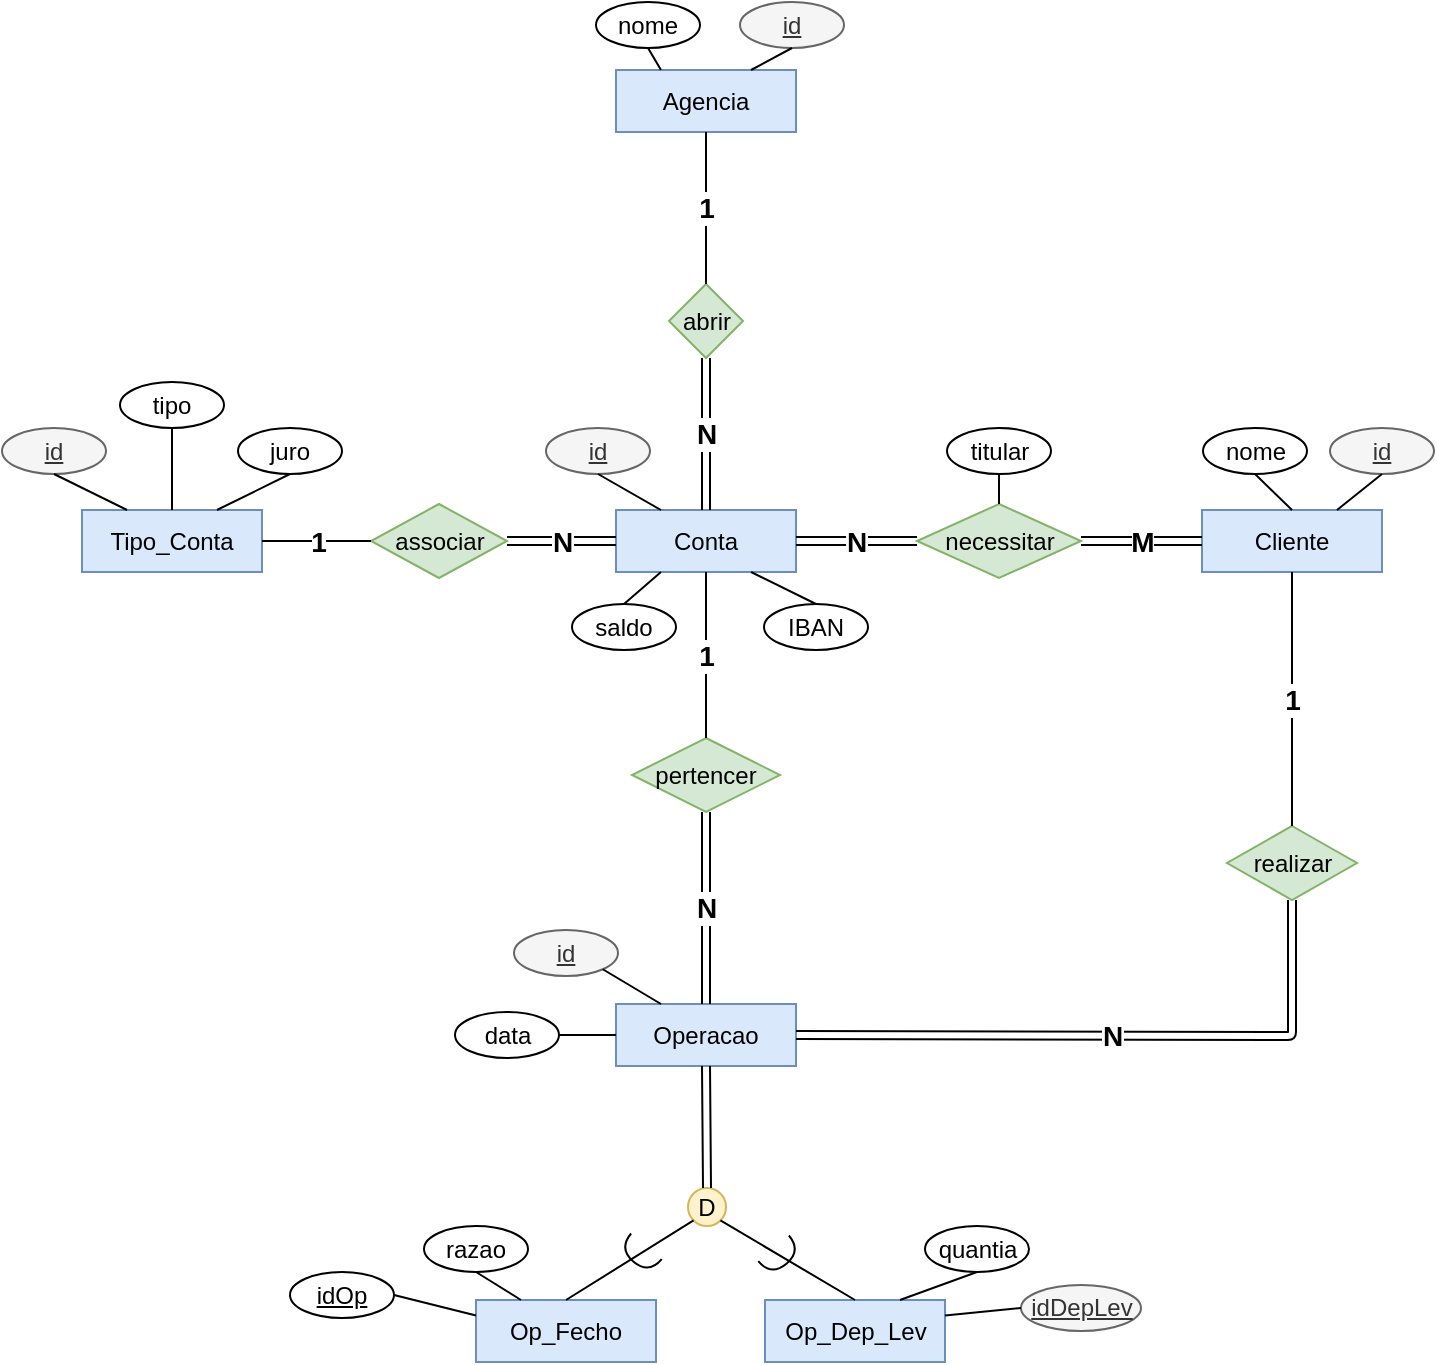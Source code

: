 <mxfile version="12.1.7" type="device" pages="1"><diagram id="0vSvLFqlq2pvHW5u6XWI" name="Page-1"><mxGraphModel dx="1408" dy="808" grid="0" gridSize="10" guides="1" tooltips="1" connect="1" arrows="1" fold="1" page="1" pageScale="1" pageWidth="827" pageHeight="1169" math="0" shadow="0"><root><mxCell id="0"/><mxCell id="1" parent="0"/><mxCell id="6viaN8TO83tbWUN8cLVx-1" value="Agencia" style="rounded=0;whiteSpace=wrap;html=1;fillColor=#dae8fc;strokeColor=#6c8ebf;" parent="1" vertex="1"><mxGeometry x="333" y="84" width="90" height="31" as="geometry"/></mxCell><mxCell id="6viaN8TO83tbWUN8cLVx-2" value="Tipo_Conta" style="rounded=0;whiteSpace=wrap;html=1;fillColor=#dae8fc;strokeColor=#6c8ebf;" parent="1" vertex="1"><mxGeometry x="66" y="304" width="90" height="31" as="geometry"/></mxCell><mxCell id="6viaN8TO83tbWUN8cLVx-3" value="Conta" style="rounded=0;whiteSpace=wrap;html=1;fillColor=#dae8fc;strokeColor=#6c8ebf;" parent="1" vertex="1"><mxGeometry x="333" y="304" width="90" height="31" as="geometry"/></mxCell><mxCell id="6viaN8TO83tbWUN8cLVx-4" value="Cliente" style="rounded=0;whiteSpace=wrap;html=1;fillColor=#dae8fc;strokeColor=#6c8ebf;" parent="1" vertex="1"><mxGeometry x="626" y="304" width="90" height="31" as="geometry"/></mxCell><mxCell id="6viaN8TO83tbWUN8cLVx-5" value="Operacao" style="rounded=0;whiteSpace=wrap;html=1;fillColor=#dae8fc;strokeColor=#6c8ebf;" parent="1" vertex="1"><mxGeometry x="333" y="551" width="90" height="31" as="geometry"/></mxCell><mxCell id="6viaN8TO83tbWUN8cLVx-6" value="Op_Fecho" style="rounded=0;whiteSpace=wrap;html=1;fillColor=#dae8fc;strokeColor=#6c8ebf;" parent="1" vertex="1"><mxGeometry x="263" y="699" width="90" height="31" as="geometry"/></mxCell><mxCell id="6viaN8TO83tbWUN8cLVx-7" value="Op_Dep_Lev" style="rounded=0;whiteSpace=wrap;html=1;fillColor=#dae8fc;strokeColor=#6c8ebf;" parent="1" vertex="1"><mxGeometry x="407.5" y="699" width="90" height="31" as="geometry"/></mxCell><mxCell id="6viaN8TO83tbWUN8cLVx-8" value="associar" style="rhombus;whiteSpace=wrap;html=1;fillColor=#d5e8d4;strokeColor=#82b366;" parent="1" vertex="1"><mxGeometry x="210.5" y="301" width="68" height="37" as="geometry"/></mxCell><mxCell id="6viaN8TO83tbWUN8cLVx-9" value="necessitar" style="rhombus;whiteSpace=wrap;html=1;fillColor=#d5e8d4;strokeColor=#82b366;" parent="1" vertex="1"><mxGeometry x="483.5" y="301" width="82" height="37" as="geometry"/></mxCell><mxCell id="6viaN8TO83tbWUN8cLVx-10" value="abrir" style="rhombus;whiteSpace=wrap;html=1;fillColor=#d5e8d4;strokeColor=#82b366;" parent="1" vertex="1"><mxGeometry x="359.5" y="191" width="37" height="37" as="geometry"/></mxCell><mxCell id="6viaN8TO83tbWUN8cLVx-11" value="pertencer" style="rhombus;whiteSpace=wrap;html=1;fillColor=#d5e8d4;strokeColor=#82b366;" parent="1" vertex="1"><mxGeometry x="341" y="418" width="74" height="37" as="geometry"/></mxCell><mxCell id="6viaN8TO83tbWUN8cLVx-12" value="realizar" style="rhombus;whiteSpace=wrap;html=1;fillColor=#d5e8d4;strokeColor=#82b366;" parent="1" vertex="1"><mxGeometry x="638.5" y="462" width="65" height="37" as="geometry"/></mxCell><mxCell id="6viaN8TO83tbWUN8cLVx-13" value="N" style="shape=link;html=1;entryX=0.5;entryY=1;entryDx=0;entryDy=0;exitX=0.5;exitY=0;exitDx=0;exitDy=0;fontStyle=1;fontSize=14;" parent="1" source="6viaN8TO83tbWUN8cLVx-3" target="6viaN8TO83tbWUN8cLVx-10" edge="1"><mxGeometry width="50" height="50" relative="1" as="geometry"><mxPoint x="66" y="734" as="sourcePoint"/><mxPoint x="116" y="684" as="targetPoint"/></mxGeometry></mxCell><mxCell id="6viaN8TO83tbWUN8cLVx-14" value="N" style="shape=link;html=1;entryX=1;entryY=0.5;entryDx=0;entryDy=0;exitX=0;exitY=0.5;exitDx=0;exitDy=0;fontStyle=1;fontSize=14;" parent="1" source="6viaN8TO83tbWUN8cLVx-9" target="6viaN8TO83tbWUN8cLVx-3" edge="1"><mxGeometry width="50" height="50" relative="1" as="geometry"><mxPoint x="388" y="314" as="sourcePoint"/><mxPoint x="388" y="238" as="targetPoint"/></mxGeometry></mxCell><mxCell id="6viaN8TO83tbWUN8cLVx-15" value="M" style="shape=link;html=1;entryX=1;entryY=0.5;entryDx=0;entryDy=0;exitX=0;exitY=0.5;exitDx=0;exitDy=0;fontStyle=1;fontSize=14;" parent="1" source="6viaN8TO83tbWUN8cLVx-4" target="6viaN8TO83tbWUN8cLVx-9" edge="1"><mxGeometry width="50" height="50" relative="1" as="geometry"><mxPoint x="516" y="329.5" as="sourcePoint"/><mxPoint x="433" y="329.5" as="targetPoint"/></mxGeometry></mxCell><mxCell id="6viaN8TO83tbWUN8cLVx-16" value="N" style="shape=link;html=1;exitX=0.5;exitY=1;exitDx=0;exitDy=0;entryX=1;entryY=0.5;entryDx=0;entryDy=0;fontStyle=1;fontSize=14;" parent="1" source="6viaN8TO83tbWUN8cLVx-12" target="6viaN8TO83tbWUN8cLVx-5" edge="1"><mxGeometry width="50" height="50" relative="1" as="geometry"><mxPoint x="823" y="443" as="sourcePoint"/><mxPoint x="760" y="547" as="targetPoint"/><Array as="points"><mxPoint x="671" y="567"/></Array></mxGeometry></mxCell><mxCell id="6viaN8TO83tbWUN8cLVx-17" value="N" style="shape=link;html=1;entryX=0;entryY=0.5;entryDx=0;entryDy=0;exitX=1;exitY=0.5;exitDx=0;exitDy=0;fontStyle=1;fontSize=14;" parent="1" source="6viaN8TO83tbWUN8cLVx-8" target="6viaN8TO83tbWUN8cLVx-3" edge="1"><mxGeometry width="50" height="50" relative="1" as="geometry"><mxPoint x="536" y="349.5" as="sourcePoint"/><mxPoint x="453" y="349.5" as="targetPoint"/></mxGeometry></mxCell><mxCell id="6viaN8TO83tbWUN8cLVx-18" value="N" style="shape=link;html=1;entryX=0.5;entryY=0;entryDx=0;entryDy=0;exitX=0.5;exitY=1;exitDx=0;exitDy=0;fontStyle=1;fontSize=14;" parent="1" source="6viaN8TO83tbWUN8cLVx-11" target="6viaN8TO83tbWUN8cLVx-5" edge="1"><mxGeometry width="50" height="50" relative="1" as="geometry"><mxPoint x="369" y="466" as="sourcePoint"/><mxPoint x="463" y="359.5" as="targetPoint"/></mxGeometry></mxCell><mxCell id="6viaN8TO83tbWUN8cLVx-19" value="1" style="endArrow=none;html=1;entryX=0.5;entryY=1;entryDx=0;entryDy=0;exitX=0.5;exitY=0;exitDx=0;exitDy=0;fontStyle=1;fontSize=14;" parent="1" source="6viaN8TO83tbWUN8cLVx-10" target="6viaN8TO83tbWUN8cLVx-1" edge="1"><mxGeometry width="50" height="50" relative="1" as="geometry"><mxPoint x="66" y="734" as="sourcePoint"/><mxPoint x="116" y="684" as="targetPoint"/></mxGeometry></mxCell><mxCell id="6viaN8TO83tbWUN8cLVx-21" value="1" style="endArrow=none;html=1;entryX=0.5;entryY=0;entryDx=0;entryDy=0;fontStyle=1;fontSize=14;" parent="1" source="6viaN8TO83tbWUN8cLVx-3" target="6viaN8TO83tbWUN8cLVx-11" edge="1"><mxGeometry width="50" height="50" relative="1" as="geometry"><mxPoint x="378" y="339" as="sourcePoint"/><mxPoint x="378" y="263" as="targetPoint"/></mxGeometry></mxCell><mxCell id="6viaN8TO83tbWUN8cLVx-22" value="1" style="endArrow=none;html=1;entryX=0;entryY=0.5;entryDx=0;entryDy=0;exitX=1;exitY=0.5;exitDx=0;exitDy=0;fontStyle=1;fontSize=14;" parent="1" source="6viaN8TO83tbWUN8cLVx-2" target="6viaN8TO83tbWUN8cLVx-8" edge="1"><mxGeometry width="50" height="50" relative="1" as="geometry"><mxPoint x="388" y="349" as="sourcePoint"/><mxPoint x="388" y="273" as="targetPoint"/></mxGeometry></mxCell><mxCell id="6viaN8TO83tbWUN8cLVx-23" value="1" style="endArrow=none;html=1;entryX=0.5;entryY=0;entryDx=0;entryDy=0;exitX=0.5;exitY=1;exitDx=0;exitDy=0;fontStyle=1;fontSize=14;" parent="1" source="6viaN8TO83tbWUN8cLVx-4" target="6viaN8TO83tbWUN8cLVx-12" edge="1"><mxGeometry width="50" height="50" relative="1" as="geometry"><mxPoint x="665" y="543" as="sourcePoint"/><mxPoint x="398" y="283" as="targetPoint"/></mxGeometry></mxCell><mxCell id="6viaN8TO83tbWUN8cLVx-48" value="D" style="ellipse;whiteSpace=wrap;html=1;aspect=fixed;fillColor=#fff2cc;strokeColor=#d6b656;verticalAlign=middle;horizontal=1;" parent="1" vertex="1"><mxGeometry x="369" y="643" width="19" height="19" as="geometry"/></mxCell><mxCell id="6viaN8TO83tbWUN8cLVx-52" value="" style="shape=link;html=1;entryX=0.5;entryY=0;entryDx=0;entryDy=0;exitX=0.5;exitY=1;exitDx=0;exitDy=0;" parent="1" source="6viaN8TO83tbWUN8cLVx-5" target="6viaN8TO83tbWUN8cLVx-48" edge="1"><mxGeometry width="50" height="50" relative="1" as="geometry"><mxPoint x="66" y="801" as="sourcePoint"/><mxPoint x="116" y="751" as="targetPoint"/></mxGeometry></mxCell><mxCell id="6viaN8TO83tbWUN8cLVx-55" value="" style="endArrow=none;html=1;entryX=0.5;entryY=0;entryDx=0;entryDy=0;exitX=0;exitY=1;exitDx=0;exitDy=0;" parent="1" source="6viaN8TO83tbWUN8cLVx-48" target="6viaN8TO83tbWUN8cLVx-6" edge="1"><mxGeometry width="50" height="50" relative="1" as="geometry"><mxPoint x="388" y="345" as="sourcePoint"/><mxPoint x="388" y="434.5" as="targetPoint"/></mxGeometry></mxCell><mxCell id="6viaN8TO83tbWUN8cLVx-56" value="" style="endArrow=none;html=1;exitX=0.5;exitY=0;exitDx=0;exitDy=0;entryX=1;entryY=1;entryDx=0;entryDy=0;" parent="1" source="6viaN8TO83tbWUN8cLVx-7" target="6viaN8TO83tbWUN8cLVx-48" edge="1"><mxGeometry width="50" height="50" relative="1" as="geometry"><mxPoint x="432" y="670" as="sourcePoint"/><mxPoint x="398" y="645" as="targetPoint"/></mxGeometry></mxCell><mxCell id="6viaN8TO83tbWUN8cLVx-57" value="" style="shape=requiredInterface;html=1;verticalLabelPosition=bottom;rotation=130;" parent="1" vertex="1"><mxGeometry x="340" y="666" width="10" height="20" as="geometry"/></mxCell><mxCell id="6viaN8TO83tbWUN8cLVx-60" value="" style="shape=requiredInterface;html=1;verticalLabelPosition=bottom;rotation=50;" parent="1" vertex="1"><mxGeometry x="410" y="667" width="10" height="20" as="geometry"/></mxCell><mxCell id="XfR6-ECRrQJ_9zJfE0Yb-1" value="nome" style="ellipse;whiteSpace=wrap;html=1;" vertex="1" parent="1"><mxGeometry x="323" y="50" width="52" height="23" as="geometry"/></mxCell><mxCell id="XfR6-ECRrQJ_9zJfE0Yb-3" value="juro" style="ellipse;whiteSpace=wrap;html=1;" vertex="1" parent="1"><mxGeometry x="144" y="263" width="52" height="23" as="geometry"/></mxCell><mxCell id="XfR6-ECRrQJ_9zJfE0Yb-4" value="tipo" style="ellipse;whiteSpace=wrap;html=1;" vertex="1" parent="1"><mxGeometry x="85" y="240" width="52" height="23" as="geometry"/></mxCell><mxCell id="XfR6-ECRrQJ_9zJfE0Yb-5" value="id" style="ellipse;whiteSpace=wrap;html=1;part=0;verticalAlign=middle;fontStyle=4;fillColor=#f5f5f5;strokeColor=#666666;fontColor=#333333;" vertex="1" parent="1"><mxGeometry x="395" y="50" width="52" height="23" as="geometry"/></mxCell><mxCell id="XfR6-ECRrQJ_9zJfE0Yb-6" value="id" style="ellipse;whiteSpace=wrap;html=1;part=0;verticalAlign=middle;fontStyle=4;fillColor=#f5f5f5;strokeColor=#666666;fontColor=#333333;" vertex="1" parent="1"><mxGeometry x="26" y="263" width="52" height="23" as="geometry"/></mxCell><mxCell id="XfR6-ECRrQJ_9zJfE0Yb-7" value="id" style="ellipse;whiteSpace=wrap;html=1;part=0;verticalAlign=middle;fontStyle=4;fillColor=#f5f5f5;strokeColor=#666666;fontColor=#333333;" vertex="1" parent="1"><mxGeometry x="298" y="263" width="52" height="23" as="geometry"/></mxCell><mxCell id="XfR6-ECRrQJ_9zJfE0Yb-8" value="titular" style="ellipse;whiteSpace=wrap;html=1;" vertex="1" parent="1"><mxGeometry x="498.5" y="263" width="52" height="23" as="geometry"/></mxCell><mxCell id="XfR6-ECRrQJ_9zJfE0Yb-9" value="IBAN" style="ellipse;whiteSpace=wrap;html=1;" vertex="1" parent="1"><mxGeometry x="407" y="351" width="52" height="23" as="geometry"/></mxCell><mxCell id="XfR6-ECRrQJ_9zJfE0Yb-10" value="saldo" style="ellipse;whiteSpace=wrap;html=1;" vertex="1" parent="1"><mxGeometry x="311" y="351" width="52" height="23" as="geometry"/></mxCell><mxCell id="XfR6-ECRrQJ_9zJfE0Yb-13" value="" style="endArrow=none;html=1;entryX=0.5;entryY=1;entryDx=0;entryDy=0;exitX=0.25;exitY=0;exitDx=0;exitDy=0;" edge="1" parent="1" source="6viaN8TO83tbWUN8cLVx-2" target="XfR6-ECRrQJ_9zJfE0Yb-6"><mxGeometry width="50" height="50" relative="1" as="geometry"><mxPoint x="101" y="661" as="sourcePoint"/><mxPoint x="76" y="751" as="targetPoint"/></mxGeometry></mxCell><mxCell id="XfR6-ECRrQJ_9zJfE0Yb-14" value="" style="endArrow=none;html=1;entryX=0.5;entryY=1;entryDx=0;entryDy=0;exitX=0.5;exitY=0;exitDx=0;exitDy=0;" edge="1" parent="1" source="6viaN8TO83tbWUN8cLVx-2" target="XfR6-ECRrQJ_9zJfE0Yb-4"><mxGeometry width="50" height="50" relative="1" as="geometry"><mxPoint x="98.5" y="314" as="sourcePoint"/><mxPoint x="62" y="296" as="targetPoint"/></mxGeometry></mxCell><mxCell id="XfR6-ECRrQJ_9zJfE0Yb-15" value="" style="endArrow=none;html=1;entryX=0.5;entryY=1;entryDx=0;entryDy=0;exitX=0.75;exitY=0;exitDx=0;exitDy=0;" edge="1" parent="1" source="6viaN8TO83tbWUN8cLVx-2" target="XfR6-ECRrQJ_9zJfE0Yb-3"><mxGeometry width="50" height="50" relative="1" as="geometry"><mxPoint x="134" y="296" as="sourcePoint"/><mxPoint x="121" y="273" as="targetPoint"/></mxGeometry></mxCell><mxCell id="XfR6-ECRrQJ_9zJfE0Yb-16" value="" style="endArrow=none;html=1;entryX=0.5;entryY=1;entryDx=0;entryDy=0;exitX=0.25;exitY=0;exitDx=0;exitDy=0;" edge="1" parent="1" source="6viaN8TO83tbWUN8cLVx-1" target="XfR6-ECRrQJ_9zJfE0Yb-1"><mxGeometry width="50" height="50" relative="1" as="geometry"><mxPoint x="131" y="324" as="sourcePoint"/><mxPoint x="131" y="283" as="targetPoint"/></mxGeometry></mxCell><mxCell id="XfR6-ECRrQJ_9zJfE0Yb-17" value="" style="endArrow=none;html=1;entryX=0.5;entryY=1;entryDx=0;entryDy=0;exitX=0.75;exitY=0;exitDx=0;exitDy=0;" edge="1" parent="1" source="6viaN8TO83tbWUN8cLVx-1" target="XfR6-ECRrQJ_9zJfE0Yb-5"><mxGeometry width="50" height="50" relative="1" as="geometry"><mxPoint x="141" y="334" as="sourcePoint"/><mxPoint x="141" y="293" as="targetPoint"/></mxGeometry></mxCell><mxCell id="XfR6-ECRrQJ_9zJfE0Yb-18" value="" style="endArrow=none;html=1;entryX=0.5;entryY=1;entryDx=0;entryDy=0;exitX=0.5;exitY=0;exitDx=0;exitDy=0;" edge="1" parent="1" source="6viaN8TO83tbWUN8cLVx-9" target="XfR6-ECRrQJ_9zJfE0Yb-8"><mxGeometry width="50" height="50" relative="1" as="geometry"><mxPoint x="151" y="344" as="sourcePoint"/><mxPoint x="151" y="303" as="targetPoint"/></mxGeometry></mxCell><mxCell id="XfR6-ECRrQJ_9zJfE0Yb-19" value="" style="endArrow=none;html=1;entryX=0.5;entryY=1;entryDx=0;entryDy=0;exitX=0.25;exitY=0;exitDx=0;exitDy=0;" edge="1" parent="1" source="6viaN8TO83tbWUN8cLVx-3" target="XfR6-ECRrQJ_9zJfE0Yb-7"><mxGeometry width="50" height="50" relative="1" as="geometry"><mxPoint x="161" y="354" as="sourcePoint"/><mxPoint x="161" y="313" as="targetPoint"/></mxGeometry></mxCell><mxCell id="XfR6-ECRrQJ_9zJfE0Yb-20" value="" style="endArrow=none;html=1;entryX=0.25;entryY=1;entryDx=0;entryDy=0;exitX=0.5;exitY=0;exitDx=0;exitDy=0;" edge="1" parent="1" source="XfR6-ECRrQJ_9zJfE0Yb-10" target="6viaN8TO83tbWUN8cLVx-3"><mxGeometry width="50" height="50" relative="1" as="geometry"><mxPoint x="335" y="363" as="sourcePoint"/><mxPoint x="171" y="323" as="targetPoint"/></mxGeometry></mxCell><mxCell id="XfR6-ECRrQJ_9zJfE0Yb-21" value="" style="endArrow=none;html=1;entryX=0.5;entryY=0;entryDx=0;entryDy=0;exitX=0.75;exitY=1;exitDx=0;exitDy=0;" edge="1" parent="1" source="6viaN8TO83tbWUN8cLVx-3" target="XfR6-ECRrQJ_9zJfE0Yb-9"><mxGeometry width="50" height="50" relative="1" as="geometry"><mxPoint x="407" y="342" as="sourcePoint"/><mxPoint x="181" y="333" as="targetPoint"/></mxGeometry></mxCell><mxCell id="XfR6-ECRrQJ_9zJfE0Yb-23" value="nome" style="ellipse;whiteSpace=wrap;html=1;" vertex="1" parent="1"><mxGeometry x="626.5" y="263" width="52" height="23" as="geometry"/></mxCell><mxCell id="XfR6-ECRrQJ_9zJfE0Yb-24" value="id" style="ellipse;whiteSpace=wrap;html=1;part=0;verticalAlign=middle;fontStyle=4;fillColor=#f5f5f5;strokeColor=#666666;fontColor=#333333;" vertex="1" parent="1"><mxGeometry x="690" y="263" width="52" height="23" as="geometry"/></mxCell><mxCell id="XfR6-ECRrQJ_9zJfE0Yb-25" value="" style="endArrow=none;html=1;entryX=0.5;entryY=1;entryDx=0;entryDy=0;exitX=0.5;exitY=0;exitDx=0;exitDy=0;" edge="1" parent="1" source="6viaN8TO83tbWUN8cLVx-4" target="XfR6-ECRrQJ_9zJfE0Yb-23"><mxGeometry width="50" height="50" relative="1" as="geometry"><mxPoint x="26" y="801" as="sourcePoint"/><mxPoint x="76" y="751" as="targetPoint"/></mxGeometry></mxCell><mxCell id="XfR6-ECRrQJ_9zJfE0Yb-26" value="" style="endArrow=none;html=1;entryX=0.5;entryY=1;entryDx=0;entryDy=0;exitX=0.75;exitY=0;exitDx=0;exitDy=0;" edge="1" parent="1" source="6viaN8TO83tbWUN8cLVx-4" target="XfR6-ECRrQJ_9zJfE0Yb-24"><mxGeometry width="50" height="50" relative="1" as="geometry"><mxPoint x="681" y="314" as="sourcePoint"/><mxPoint x="662" y="284.5" as="targetPoint"/></mxGeometry></mxCell><mxCell id="XfR6-ECRrQJ_9zJfE0Yb-28" value="id" style="ellipse;whiteSpace=wrap;html=1;part=0;verticalAlign=middle;fontStyle=4;fillColor=#f5f5f5;strokeColor=#666666;fontColor=#333333;" vertex="1" parent="1"><mxGeometry x="282" y="514" width="52" height="23" as="geometry"/></mxCell><mxCell id="XfR6-ECRrQJ_9zJfE0Yb-30" value="data" style="ellipse;whiteSpace=wrap;html=1;" vertex="1" parent="1"><mxGeometry x="252.5" y="555" width="52" height="23" as="geometry"/></mxCell><mxCell id="XfR6-ECRrQJ_9zJfE0Yb-32" value="quantia" style="ellipse;whiteSpace=wrap;html=1;" vertex="1" parent="1"><mxGeometry x="487.5" y="662" width="52" height="23" as="geometry"/></mxCell><mxCell id="XfR6-ECRrQJ_9zJfE0Yb-34" value="" style="endArrow=none;html=1;entryX=0;entryY=0.5;entryDx=0;entryDy=0;exitX=1;exitY=0.5;exitDx=0;exitDy=0;" edge="1" parent="1" source="XfR6-ECRrQJ_9zJfE0Yb-30" target="6viaN8TO83tbWUN8cLVx-5"><mxGeometry width="50" height="50" relative="1" as="geometry"><mxPoint x="26" y="853" as="sourcePoint"/><mxPoint x="76" y="803" as="targetPoint"/></mxGeometry></mxCell><mxCell id="XfR6-ECRrQJ_9zJfE0Yb-35" value="" style="endArrow=none;html=1;entryX=0.25;entryY=0;entryDx=0;entryDy=0;exitX=1;exitY=1;exitDx=0;exitDy=0;" edge="1" parent="1" source="XfR6-ECRrQJ_9zJfE0Yb-28" target="6viaN8TO83tbWUN8cLVx-5"><mxGeometry width="50" height="50" relative="1" as="geometry"><mxPoint x="308" y="582.5" as="sourcePoint"/><mxPoint x="343" y="576.5" as="targetPoint"/></mxGeometry></mxCell><mxCell id="XfR6-ECRrQJ_9zJfE0Yb-36" value="" style="endArrow=none;html=1;entryX=0.25;entryY=0;entryDx=0;entryDy=0;exitX=0.5;exitY=1;exitDx=0;exitDy=0;" edge="1" parent="1" source="XfR6-ECRrQJ_9zJfE0Yb-37" target="6viaN8TO83tbWUN8cLVx-6"><mxGeometry width="50" height="50" relative="1" as="geometry"><mxPoint x="240" y="634" as="sourcePoint"/><mxPoint x="353" y="586.5" as="targetPoint"/></mxGeometry></mxCell><mxCell id="XfR6-ECRrQJ_9zJfE0Yb-37" value="razao" style="ellipse;whiteSpace=wrap;html=1;" vertex="1" parent="1"><mxGeometry x="237" y="662" width="52" height="23" as="geometry"/></mxCell><mxCell id="XfR6-ECRrQJ_9zJfE0Yb-39" value="" style="endArrow=none;html=1;entryX=0.5;entryY=1;entryDx=0;entryDy=0;exitX=0.75;exitY=0;exitDx=0;exitDy=0;" edge="1" parent="1" source="6viaN8TO83tbWUN8cLVx-7" target="XfR6-ECRrQJ_9zJfE0Yb-32"><mxGeometry width="50" height="50" relative="1" as="geometry"><mxPoint x="273" y="695" as="sourcePoint"/><mxPoint x="295.5" y="709" as="targetPoint"/></mxGeometry></mxCell><mxCell id="XfR6-ECRrQJ_9zJfE0Yb-40" value="idOp" style="ellipse;whiteSpace=wrap;html=1;gradientColor=none;part=0;verticalAlign=middle;fontStyle=4" vertex="1" parent="1"><mxGeometry x="170" y="685" width="52" height="23" as="geometry"/></mxCell><mxCell id="XfR6-ECRrQJ_9zJfE0Yb-41" value="idDepLev" style="ellipse;whiteSpace=wrap;html=1;part=0;verticalAlign=middle;fontStyle=4;fillColor=#f5f5f5;strokeColor=#666666;fontColor=#333333;" vertex="1" parent="1"><mxGeometry x="535.5" y="691.5" width="60" height="23" as="geometry"/></mxCell><mxCell id="XfR6-ECRrQJ_9zJfE0Yb-42" value="" style="endArrow=none;html=1;entryX=0;entryY=0.5;entryDx=0;entryDy=0;exitX=1;exitY=0.25;exitDx=0;exitDy=0;" edge="1" parent="1" source="6viaN8TO83tbWUN8cLVx-7" target="XfR6-ECRrQJ_9zJfE0Yb-41"><mxGeometry width="50" height="50" relative="1" as="geometry"><mxPoint x="507" y="724" as="sourcePoint"/><mxPoint x="523.5" y="695" as="targetPoint"/></mxGeometry></mxCell><mxCell id="XfR6-ECRrQJ_9zJfE0Yb-43" value="" style="endArrow=none;html=1;entryX=1;entryY=0.5;entryDx=0;entryDy=0;exitX=0;exitY=0.25;exitDx=0;exitDy=0;" edge="1" parent="1" source="6viaN8TO83tbWUN8cLVx-6" target="XfR6-ECRrQJ_9zJfE0Yb-40"><mxGeometry width="50" height="50" relative="1" as="geometry"><mxPoint x="495" y="719" as="sourcePoint"/><mxPoint x="533.5" y="705" as="targetPoint"/></mxGeometry></mxCell></root></mxGraphModel></diagram></mxfile>